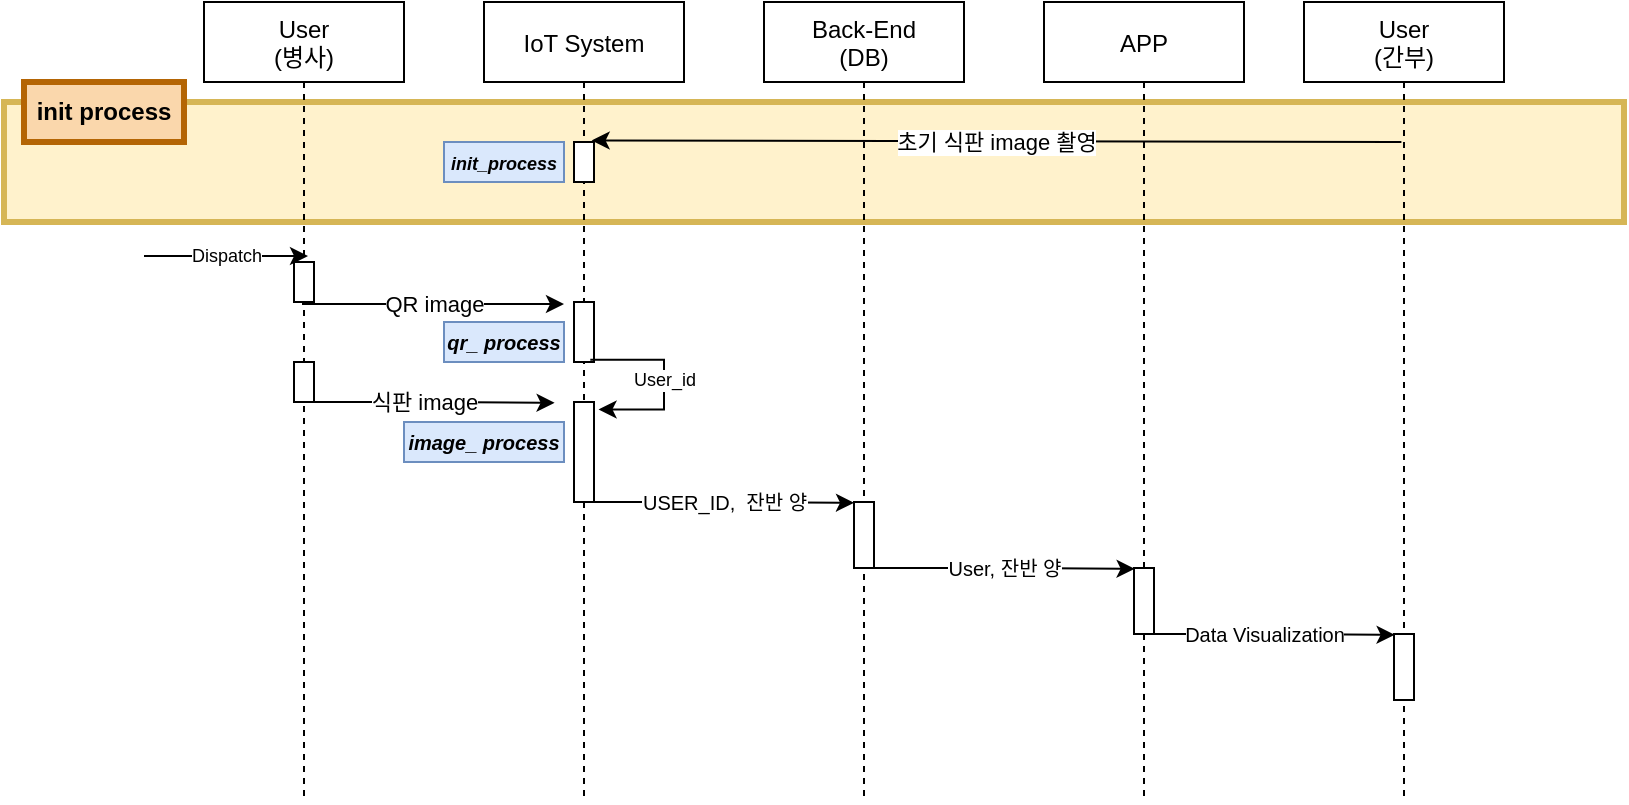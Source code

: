 <mxfile version="15.4.1" type="device"><diagram id="kgpKYQtTHZ0yAKxKKP6v" name="Page-1"><mxGraphModel dx="395" dy="221" grid="1" gridSize="10" guides="1" tooltips="1" connect="1" arrows="1" fold="1" page="1" pageScale="1" pageWidth="850" pageHeight="1100" math="0" shadow="0"><root><mxCell id="0"/><mxCell id="1" parent="0"/><mxCell id="XSP-F17sBTi_5p3VlLh3-23" value="" style="rounded=0;whiteSpace=wrap;html=1;fillColor=#fff2cc;strokeColor=#d6b656;strokeWidth=3;" vertex="1" parent="1"><mxGeometry x="16" y="130" width="810" height="60" as="geometry"/></mxCell><mxCell id="3nuBFxr9cyL0pnOWT2aG-1" value="User&#10;(병사)" style="shape=umlLifeline;perimeter=lifelinePerimeter;container=1;collapsible=0;recursiveResize=0;rounded=0;shadow=0;strokeWidth=1;" parent="1" vertex="1"><mxGeometry x="116" y="80" width="100" height="400" as="geometry"/></mxCell><mxCell id="3nuBFxr9cyL0pnOWT2aG-2" value="" style="points=[];perimeter=orthogonalPerimeter;rounded=0;shadow=0;strokeWidth=1;" parent="3nuBFxr9cyL0pnOWT2aG-1" vertex="1"><mxGeometry x="45" y="130" width="10" height="20" as="geometry"/></mxCell><mxCell id="XSP-F17sBTi_5p3VlLh3-32" value="" style="endArrow=classic;html=1;rounded=0;edgeStyle=orthogonalEdgeStyle;exitX=0.497;exitY=0.502;exitDx=0;exitDy=0;exitPerimeter=0;" edge="1" parent="3nuBFxr9cyL0pnOWT2aG-1"><mxGeometry relative="1" as="geometry"><mxPoint x="45.0" y="200.0" as="sourcePoint"/><mxPoint x="175.3" y="200.4" as="targetPoint"/><Array as="points"><mxPoint x="115.3" y="200.4"/><mxPoint x="183.3" y="200.4"/></Array></mxGeometry></mxCell><mxCell id="XSP-F17sBTi_5p3VlLh3-33" value="식판 image" style="edgeLabel;resizable=0;html=1;align=center;verticalAlign=middle;" connectable="0" vertex="1" parent="XSP-F17sBTi_5p3VlLh3-32"><mxGeometry relative="1" as="geometry"/></mxCell><mxCell id="XSP-F17sBTi_5p3VlLh3-35" value="" style="points=[];perimeter=orthogonalPerimeter;rounded=0;shadow=0;strokeWidth=1;" vertex="1" parent="3nuBFxr9cyL0pnOWT2aG-1"><mxGeometry x="45" y="180" width="10" height="20" as="geometry"/></mxCell><mxCell id="XSP-F17sBTi_5p3VlLh3-7" value="IoT System" style="shape=umlLifeline;perimeter=lifelinePerimeter;container=1;collapsible=0;recursiveResize=0;rounded=0;shadow=0;strokeWidth=1;" vertex="1" parent="1"><mxGeometry x="256" y="80" width="100" height="400" as="geometry"/></mxCell><mxCell id="XSP-F17sBTi_5p3VlLh3-8" value="" style="points=[];perimeter=orthogonalPerimeter;rounded=0;shadow=0;strokeWidth=1;" vertex="1" parent="XSP-F17sBTi_5p3VlLh3-7"><mxGeometry x="45" y="70" width="10" height="20" as="geometry"/></mxCell><mxCell id="XSP-F17sBTi_5p3VlLh3-30" value="" style="points=[];perimeter=orthogonalPerimeter;rounded=0;shadow=0;strokeWidth=1;" vertex="1" parent="XSP-F17sBTi_5p3VlLh3-7"><mxGeometry x="45" y="150" width="10" height="30" as="geometry"/></mxCell><mxCell id="XSP-F17sBTi_5p3VlLh3-31" value="&lt;font size=&quot;1&quot;&gt;&lt;b&gt;&lt;i&gt;qr_ process&lt;/i&gt;&lt;/b&gt;&lt;/font&gt;" style="text;html=1;strokeColor=#6c8ebf;fillColor=#dae8fc;align=center;verticalAlign=middle;whiteSpace=wrap;rounded=0;" vertex="1" parent="XSP-F17sBTi_5p3VlLh3-7"><mxGeometry x="-20" y="160" width="60" height="20" as="geometry"/></mxCell><mxCell id="XSP-F17sBTi_5p3VlLh3-37" value="&lt;font size=&quot;1&quot;&gt;&lt;b&gt;&lt;i&gt;image_ process&lt;/i&gt;&lt;/b&gt;&lt;/font&gt;" style="text;html=1;strokeColor=#6c8ebf;fillColor=#dae8fc;align=center;verticalAlign=middle;whiteSpace=wrap;rounded=0;" vertex="1" parent="XSP-F17sBTi_5p3VlLh3-7"><mxGeometry x="-40" y="210" width="80" height="20" as="geometry"/></mxCell><mxCell id="XSP-F17sBTi_5p3VlLh3-38" value="" style="points=[];perimeter=orthogonalPerimeter;rounded=0;shadow=0;strokeWidth=1;" vertex="1" parent="XSP-F17sBTi_5p3VlLh3-7"><mxGeometry x="45" y="200" width="10" height="50" as="geometry"/></mxCell><mxCell id="XSP-F17sBTi_5p3VlLh3-46" value="User_id" style="endArrow=classic;html=1;rounded=0;fontSize=9;edgeStyle=orthogonalEdgeStyle;exitX=0.814;exitY=0.963;exitDx=0;exitDy=0;exitPerimeter=0;entryX=1.228;entryY=0.074;entryDx=0;entryDy=0;entryPerimeter=0;" edge="1" parent="XSP-F17sBTi_5p3VlLh3-7" source="XSP-F17sBTi_5p3VlLh3-30" target="XSP-F17sBTi_5p3VlLh3-38"><mxGeometry width="50" height="50" relative="1" as="geometry"><mxPoint x="120" y="190" as="sourcePoint"/><mxPoint x="130" y="200" as="targetPoint"/><Array as="points"><mxPoint x="90" y="179"/><mxPoint x="90" y="204"/></Array></mxGeometry></mxCell><mxCell id="XSP-F17sBTi_5p3VlLh3-9" value="APP" style="shape=umlLifeline;perimeter=lifelinePerimeter;container=1;collapsible=0;recursiveResize=0;rounded=0;shadow=0;strokeWidth=1;" vertex="1" parent="1"><mxGeometry x="536" y="80" width="100" height="400" as="geometry"/></mxCell><mxCell id="XSP-F17sBTi_5p3VlLh3-52" value="" style="points=[];perimeter=orthogonalPerimeter;rounded=0;shadow=0;strokeWidth=1;" vertex="1" parent="XSP-F17sBTi_5p3VlLh3-9"><mxGeometry x="45" y="283" width="10" height="33" as="geometry"/></mxCell><mxCell id="XSP-F17sBTi_5p3VlLh3-54" value="" style="endArrow=classic;html=1;rounded=0;edgeStyle=orthogonalEdgeStyle;exitX=0.497;exitY=0.502;exitDx=0;exitDy=0;exitPerimeter=0;" edge="1" parent="XSP-F17sBTi_5p3VlLh3-9"><mxGeometry relative="1" as="geometry"><mxPoint x="45" y="316.0" as="sourcePoint"/><mxPoint x="175.3" y="316.4" as="targetPoint"/><Array as="points"><mxPoint x="115.3" y="316.4"/><mxPoint x="183.3" y="316.4"/></Array></mxGeometry></mxCell><mxCell id="XSP-F17sBTi_5p3VlLh3-55" value="&lt;span style=&quot;font-size: 10px&quot;&gt;Data Visualization&lt;/span&gt;" style="edgeLabel;resizable=0;html=1;align=center;verticalAlign=middle;" connectable="0" vertex="1" parent="XSP-F17sBTi_5p3VlLh3-54"><mxGeometry relative="1" as="geometry"/></mxCell><mxCell id="XSP-F17sBTi_5p3VlLh3-11" value="Back-End&#10;(DB)" style="shape=umlLifeline;perimeter=lifelinePerimeter;container=1;collapsible=0;recursiveResize=0;rounded=0;shadow=0;strokeWidth=1;" vertex="1" parent="1"><mxGeometry x="396" y="80" width="100" height="400" as="geometry"/></mxCell><mxCell id="XSP-F17sBTi_5p3VlLh3-12" value="" style="points=[];perimeter=orthogonalPerimeter;rounded=0;shadow=0;strokeWidth=1;" vertex="1" parent="XSP-F17sBTi_5p3VlLh3-11"><mxGeometry x="45" y="250" width="10" height="33" as="geometry"/></mxCell><mxCell id="XSP-F17sBTi_5p3VlLh3-39" value="" style="endArrow=classic;html=1;rounded=0;edgeStyle=orthogonalEdgeStyle;exitX=0.497;exitY=0.502;exitDx=0;exitDy=0;exitPerimeter=0;" edge="1" parent="XSP-F17sBTi_5p3VlLh3-11"><mxGeometry relative="1" as="geometry"><mxPoint x="-85.3" y="250" as="sourcePoint"/><mxPoint x="45.0" y="250.4" as="targetPoint"/><Array as="points"><mxPoint x="-15" y="250.4"/><mxPoint x="53" y="250.4"/></Array></mxGeometry></mxCell><mxCell id="XSP-F17sBTi_5p3VlLh3-40" value="&lt;font style=&quot;font-size: 10px&quot;&gt;USER_ID,&amp;nbsp; 잔반 양&lt;/font&gt;" style="edgeLabel;resizable=0;html=1;align=center;verticalAlign=middle;" connectable="0" vertex="1" parent="XSP-F17sBTi_5p3VlLh3-39"><mxGeometry relative="1" as="geometry"/></mxCell><mxCell id="XSP-F17sBTi_5p3VlLh3-48" value="" style="endArrow=classic;html=1;rounded=0;edgeStyle=orthogonalEdgeStyle;exitX=0.497;exitY=0.502;exitDx=0;exitDy=0;exitPerimeter=0;" edge="1" parent="XSP-F17sBTi_5p3VlLh3-11"><mxGeometry relative="1" as="geometry"><mxPoint x="55.0" y="283" as="sourcePoint"/><mxPoint x="185.3" y="283.4" as="targetPoint"/><Array as="points"><mxPoint x="125.3" y="283.4"/><mxPoint x="193.3" y="283.4"/></Array></mxGeometry></mxCell><mxCell id="XSP-F17sBTi_5p3VlLh3-49" value="&lt;span style=&quot;font-size: 10px&quot;&gt;User, 잔반 양&lt;/span&gt;" style="edgeLabel;resizable=0;html=1;align=center;verticalAlign=middle;" connectable="0" vertex="1" parent="XSP-F17sBTi_5p3VlLh3-48"><mxGeometry relative="1" as="geometry"/></mxCell><mxCell id="3nuBFxr9cyL0pnOWT2aG-5" value="User&#10;(간부)" style="shape=umlLifeline;perimeter=lifelinePerimeter;container=1;collapsible=0;recursiveResize=0;rounded=0;shadow=0;strokeWidth=1;" parent="1" vertex="1"><mxGeometry x="666" y="80" width="100" height="400" as="geometry"/></mxCell><mxCell id="XSP-F17sBTi_5p3VlLh3-53" value="" style="points=[];perimeter=orthogonalPerimeter;rounded=0;shadow=0;strokeWidth=1;" vertex="1" parent="3nuBFxr9cyL0pnOWT2aG-5"><mxGeometry x="45" y="316" width="10" height="33" as="geometry"/></mxCell><mxCell id="XSP-F17sBTi_5p3VlLh3-17" value="" style="endArrow=classic;html=1;rounded=0;edgeStyle=orthogonalEdgeStyle;" edge="1" parent="1"><mxGeometry relative="1" as="geometry"><mxPoint x="165" y="231" as="sourcePoint"/><mxPoint x="296" y="231" as="targetPoint"/><Array as="points"><mxPoint x="165" y="231"/></Array></mxGeometry></mxCell><mxCell id="XSP-F17sBTi_5p3VlLh3-18" value="QR image" style="edgeLabel;resizable=0;html=1;align=center;verticalAlign=middle;" connectable="0" vertex="1" parent="XSP-F17sBTi_5p3VlLh3-17"><mxGeometry relative="1" as="geometry"/></mxCell><mxCell id="XSP-F17sBTi_5p3VlLh3-19" value="" style="endArrow=classic;html=1;rounded=0;edgeStyle=orthogonalEdgeStyle;entryX=0.883;entryY=-0.038;entryDx=0;entryDy=0;entryPerimeter=0;exitX=0.487;exitY=0.175;exitDx=0;exitDy=0;exitPerimeter=0;" edge="1" parent="1" source="3nuBFxr9cyL0pnOWT2aG-5" target="XSP-F17sBTi_5p3VlLh3-8"><mxGeometry relative="1" as="geometry"><mxPoint x="710" y="149" as="sourcePoint"/><mxPoint x="516" y="380" as="targetPoint"/><Array as="points"><mxPoint x="710" y="150"/></Array></mxGeometry></mxCell><mxCell id="XSP-F17sBTi_5p3VlLh3-20" value="초기 식판 image 촬영" style="edgeLabel;resizable=0;html=1;align=center;verticalAlign=middle;fillColor=#FFFFCC;" connectable="0" vertex="1" parent="XSP-F17sBTi_5p3VlLh3-19"><mxGeometry relative="1" as="geometry"/></mxCell><mxCell id="XSP-F17sBTi_5p3VlLh3-24" value="&lt;b&gt;init process&lt;/b&gt;" style="text;html=1;strokeColor=#b46504;fillColor=#fad7ac;align=center;verticalAlign=middle;whiteSpace=wrap;rounded=0;strokeWidth=3;" vertex="1" parent="1"><mxGeometry x="26" y="120" width="80" height="30" as="geometry"/></mxCell><mxCell id="XSP-F17sBTi_5p3VlLh3-27" value="&lt;font style=&quot;font-size: 9px&quot;&gt;&lt;b&gt;&lt;i&gt;init_process&lt;/i&gt;&lt;/b&gt;&lt;/font&gt;" style="text;html=1;strokeColor=#6c8ebf;fillColor=#dae8fc;align=center;verticalAlign=middle;whiteSpace=wrap;rounded=0;" vertex="1" parent="1"><mxGeometry x="236" y="150" width="60" height="20" as="geometry"/></mxCell><mxCell id="XSP-F17sBTi_5p3VlLh3-28" value="" style="endArrow=classic;html=1;rounded=0;fontSize=9;edgeStyle=orthogonalEdgeStyle;" edge="1" parent="1"><mxGeometry relative="1" as="geometry"><mxPoint x="86" y="207" as="sourcePoint"/><mxPoint x="168" y="207" as="targetPoint"/><Array as="points"><mxPoint x="86" y="207"/></Array></mxGeometry></mxCell><mxCell id="XSP-F17sBTi_5p3VlLh3-29" value="Dispatch" style="edgeLabel;resizable=0;html=1;align=center;verticalAlign=middle;fontSize=9;strokeWidth=3;fillColor=#FFFFCC;" connectable="0" vertex="1" parent="XSP-F17sBTi_5p3VlLh3-28"><mxGeometry relative="1" as="geometry"/></mxCell></root></mxGraphModel></diagram></mxfile>